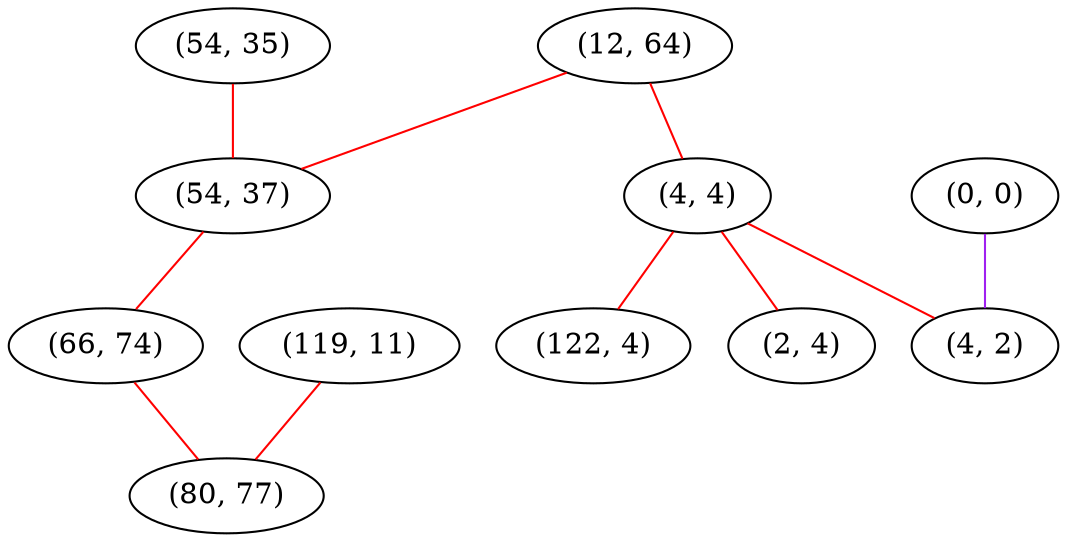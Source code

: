 graph "" {
"(54, 35)";
"(0, 0)";
"(12, 64)";
"(119, 11)";
"(4, 4)";
"(54, 37)";
"(66, 74)";
"(122, 4)";
"(4, 2)";
"(80, 77)";
"(2, 4)";
"(54, 35)" -- "(54, 37)"  [color=red, key=0, weight=1];
"(0, 0)" -- "(4, 2)"  [color=purple, key=0, weight=4];
"(12, 64)" -- "(4, 4)"  [color=red, key=0, weight=1];
"(12, 64)" -- "(54, 37)"  [color=red, key=0, weight=1];
"(119, 11)" -- "(80, 77)"  [color=red, key=0, weight=1];
"(4, 4)" -- "(122, 4)"  [color=red, key=0, weight=1];
"(4, 4)" -- "(2, 4)"  [color=red, key=0, weight=1];
"(4, 4)" -- "(4, 2)"  [color=red, key=0, weight=1];
"(54, 37)" -- "(66, 74)"  [color=red, key=0, weight=1];
"(66, 74)" -- "(80, 77)"  [color=red, key=0, weight=1];
}
